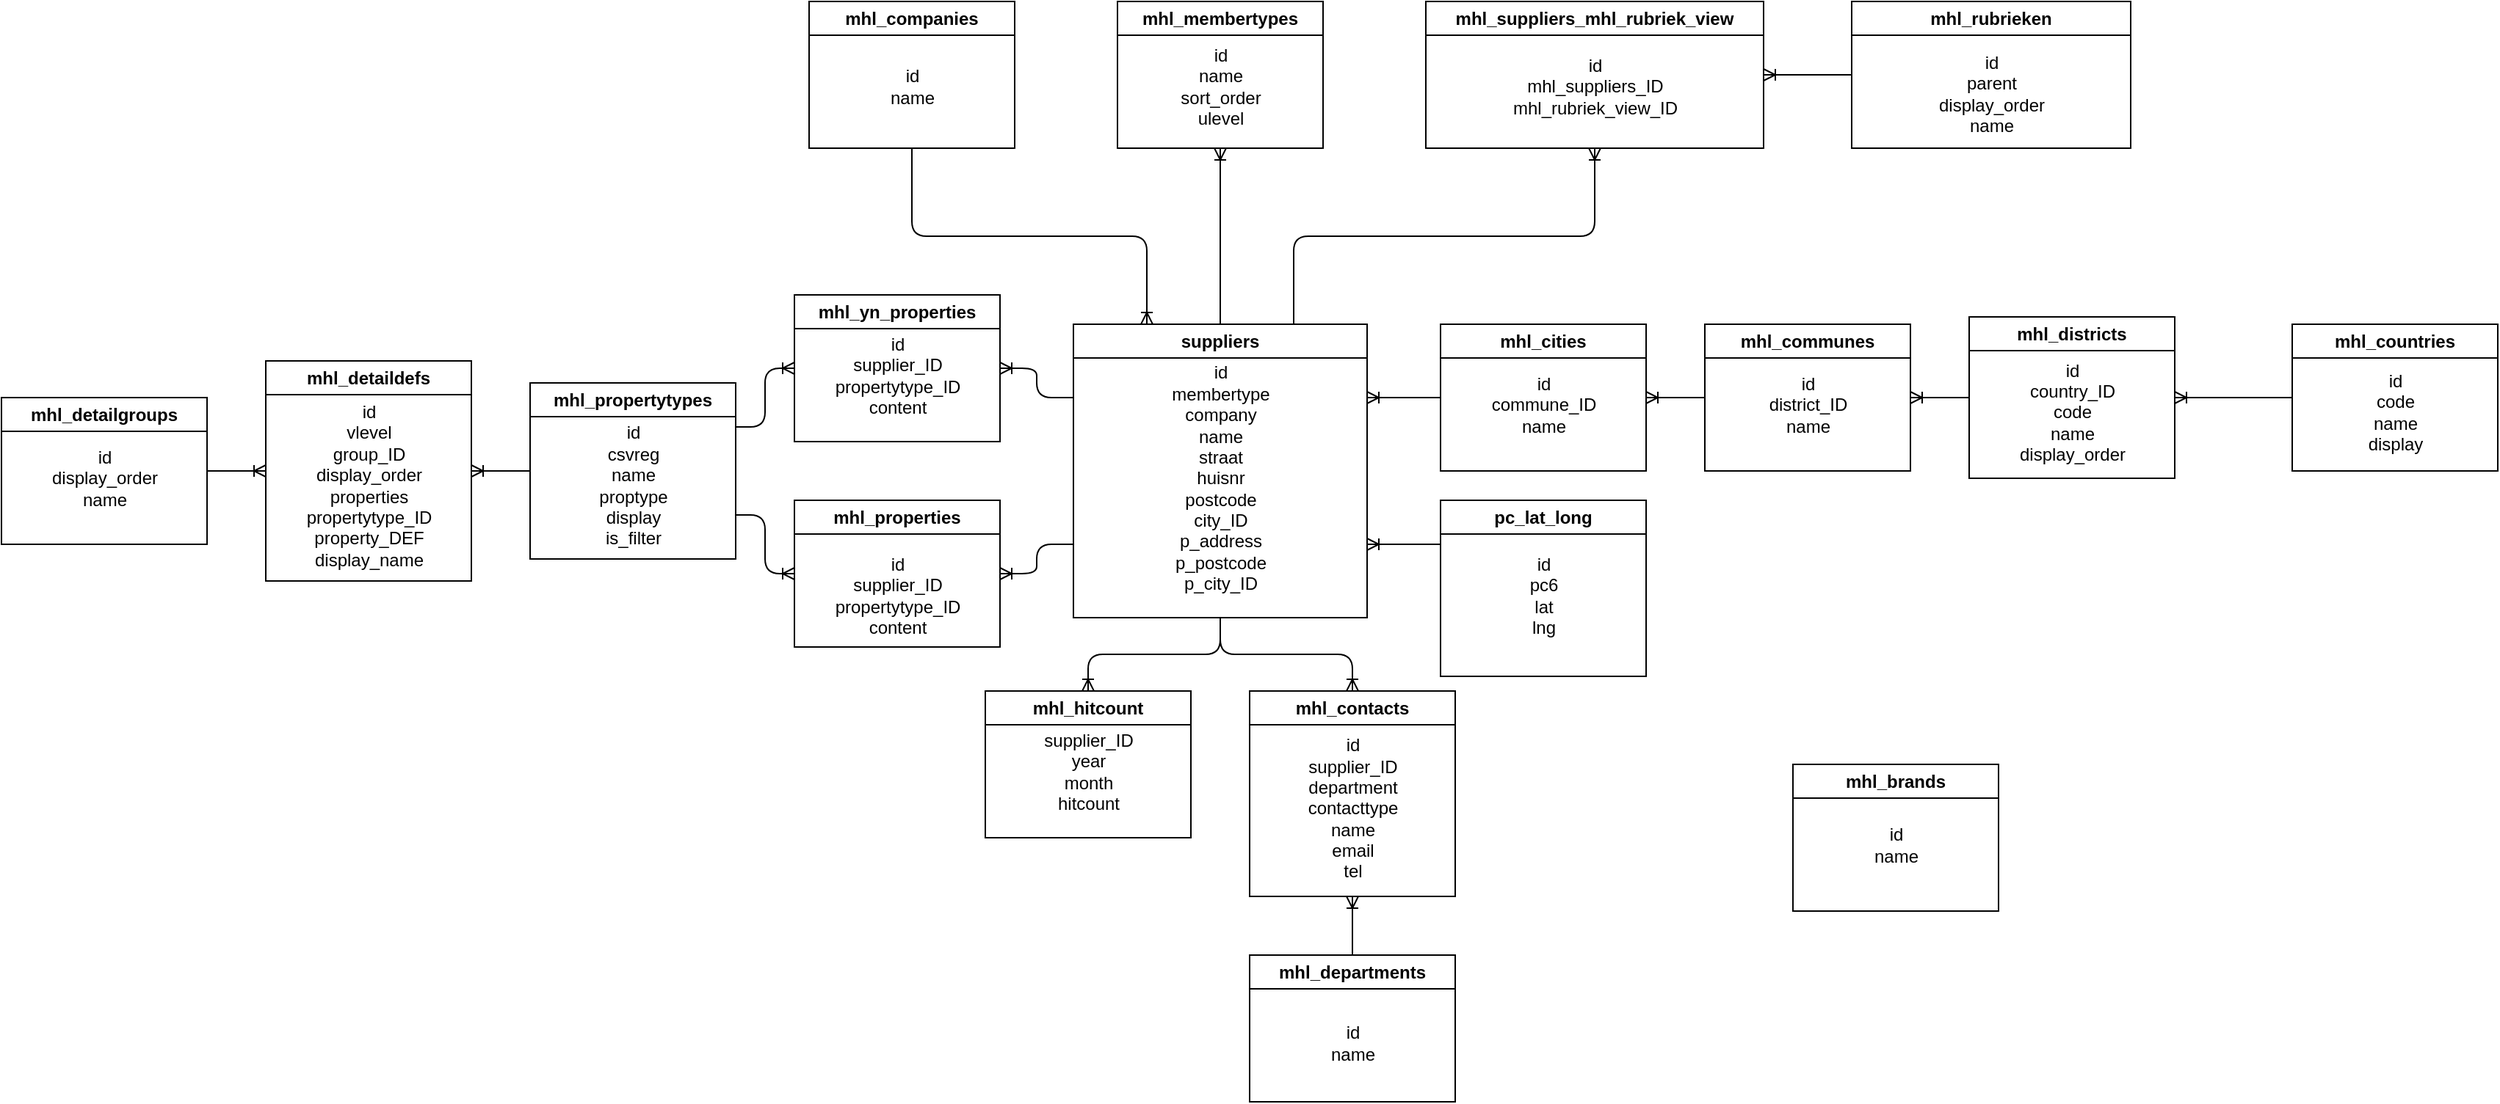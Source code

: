 <mxfile>
    <diagram id="S1GNPO0mFxfOkr_b8TGO" name="Page-1">
        <mxGraphModel dx="2767" dy="2331" grid="1" gridSize="10" guides="1" tooltips="1" connect="1" arrows="1" fold="1" page="1" pageScale="1" pageWidth="827" pageHeight="1169" background="#FFFFFF" math="0" shadow="0">
            <root>
                <mxCell id="0"/>
                <mxCell id="1" parent="0"/>
                <mxCell id="2" value="mhl_cities" style="swimlane;whiteSpace=wrap;html=1;" vertex="1" parent="1">
                    <mxGeometry x="530" y="120" width="140" height="100" as="geometry"/>
                </mxCell>
                <mxCell id="16" value="id&lt;div&gt;commune_ID&lt;/div&gt;&lt;div&gt;name&lt;/div&gt;" style="text;html=1;align=center;verticalAlign=middle;resizable=0;points=[];autosize=1;strokeColor=none;fillColor=none;" vertex="1" parent="2">
                    <mxGeometry x="25" y="25" width="90" height="60" as="geometry"/>
                </mxCell>
                <mxCell id="3" value="mhl_suppliers_mhl_rubriek_view" style="swimlane;whiteSpace=wrap;html=1;" vertex="1" parent="1">
                    <mxGeometry x="520" y="-100" width="230" height="100" as="geometry"/>
                </mxCell>
                <mxCell id="35" value="id&lt;div&gt;mhl_suppliers_ID&lt;/div&gt;&lt;div&gt;mhl_rubriek_view_ID&lt;/div&gt;" style="text;html=1;align=center;verticalAlign=middle;resizable=0;points=[];autosize=1;strokeColor=none;fillColor=none;" vertex="1" parent="3">
                    <mxGeometry x="45" y="28" width="140" height="60" as="geometry"/>
                </mxCell>
                <mxCell id="4" value="mhl_rubrieken" style="swimlane;whiteSpace=wrap;html=1;" vertex="1" parent="1">
                    <mxGeometry x="810" y="-100" width="190" height="100" as="geometry"/>
                </mxCell>
                <mxCell id="36" value="id&lt;div&gt;parent&lt;/div&gt;&lt;div&gt;display_order&lt;/div&gt;&lt;div&gt;name&lt;/div&gt;" style="text;html=1;align=center;verticalAlign=middle;resizable=0;points=[];autosize=1;strokeColor=none;fillColor=none;" vertex="1" parent="4">
                    <mxGeometry x="45" y="28" width="100" height="70" as="geometry"/>
                </mxCell>
                <mxCell id="5" value="mhl_membertypes" style="swimlane;whiteSpace=wrap;html=1;" vertex="1" parent="1">
                    <mxGeometry x="310" y="-100" width="140" height="100" as="geometry"/>
                </mxCell>
                <mxCell id="34" value="id&lt;div&gt;name&lt;/div&gt;&lt;div&gt;sort_order&lt;/div&gt;&lt;div&gt;ulevel&lt;/div&gt;" style="text;html=1;align=center;verticalAlign=middle;resizable=0;points=[];autosize=1;strokeColor=none;fillColor=none;" vertex="1" parent="5">
                    <mxGeometry x="30" y="23" width="80" height="70" as="geometry"/>
                </mxCell>
                <mxCell id="6" value="suppliers" style="swimlane;whiteSpace=wrap;html=1;" vertex="1" parent="1">
                    <mxGeometry x="280" y="120" width="200" height="200" as="geometry"/>
                </mxCell>
                <mxCell id="15" value="id&lt;div&gt;membertype&lt;/div&gt;&lt;div&gt;company&lt;/div&gt;&lt;div&gt;name&lt;/div&gt;&lt;div&gt;straat&lt;/div&gt;&lt;div&gt;huisnr&lt;/div&gt;&lt;div&gt;postcode&lt;/div&gt;&lt;div&gt;city_ID&lt;/div&gt;&lt;div&gt;p_address&lt;/div&gt;&lt;div&gt;p_postcode&lt;/div&gt;&lt;div&gt;p_city_ID&lt;/div&gt;" style="text;html=1;align=center;verticalAlign=middle;resizable=0;points=[];autosize=1;strokeColor=none;fillColor=none;" vertex="1" parent="6">
                    <mxGeometry x="55" y="20" width="90" height="170" as="geometry"/>
                </mxCell>
                <mxCell id="7" value="mhl_contacts" style="swimlane;whiteSpace=wrap;html=1;" vertex="1" parent="1">
                    <mxGeometry x="400" y="370" width="140" height="140" as="geometry"/>
                </mxCell>
                <mxCell id="30" value="id&lt;div&gt;supplier_ID&lt;/div&gt;&lt;div&gt;department&lt;/div&gt;&lt;div&gt;contacttype&lt;/div&gt;&lt;div&gt;name&lt;/div&gt;&lt;div&gt;email&lt;/div&gt;&lt;div&gt;tel&lt;/div&gt;" style="text;html=1;align=center;verticalAlign=middle;resizable=0;points=[];autosize=1;strokeColor=none;fillColor=none;" vertex="1" parent="7">
                    <mxGeometry x="30" y="25" width="80" height="110" as="geometry"/>
                </mxCell>
                <mxCell id="8" value="mhl_communes" style="swimlane;whiteSpace=wrap;html=1;" vertex="1" parent="1">
                    <mxGeometry x="710" y="120" width="140" height="100" as="geometry"/>
                </mxCell>
                <mxCell id="17" value="id&lt;div&gt;district_ID&lt;/div&gt;&lt;div&gt;name&lt;/div&gt;" style="text;html=1;align=center;verticalAlign=middle;resizable=0;points=[];autosize=1;strokeColor=none;fillColor=none;" vertex="1" parent="8">
                    <mxGeometry x="30" y="25" width="80" height="60" as="geometry"/>
                </mxCell>
                <mxCell id="9" value="mhl_propertytypes" style="swimlane;whiteSpace=wrap;html=1;" vertex="1" parent="1">
                    <mxGeometry x="-90" y="160" width="140" height="120" as="geometry"/>
                </mxCell>
                <mxCell id="25" value="id&lt;div&gt;csvreg&lt;/div&gt;&lt;div&gt;name&lt;/div&gt;&lt;div&gt;proptype&lt;/div&gt;&lt;div&gt;display&lt;/div&gt;&lt;div&gt;is_filter&lt;/div&gt;" style="text;html=1;align=center;verticalAlign=middle;resizable=0;points=[];autosize=1;strokeColor=none;fillColor=none;" vertex="1" parent="9">
                    <mxGeometry x="35" y="20" width="70" height="100" as="geometry"/>
                </mxCell>
                <mxCell id="10" value="mhl_detaildefs" style="swimlane;whiteSpace=wrap;html=1;" vertex="1" parent="1">
                    <mxGeometry x="-270" y="145" width="140" height="150" as="geometry"/>
                </mxCell>
                <mxCell id="26" value="id&lt;div&gt;vlevel&lt;/div&gt;&lt;div&gt;group_ID&lt;/div&gt;&lt;div&gt;display_order&lt;/div&gt;&lt;div&gt;properties&lt;/div&gt;&lt;div&gt;propertytype_ID&lt;/div&gt;&lt;div&gt;property_DEF&lt;/div&gt;&lt;div&gt;display_name&lt;/div&gt;" style="text;html=1;align=center;verticalAlign=middle;resizable=0;points=[];autosize=1;strokeColor=none;fillColor=none;" vertex="1" parent="10">
                    <mxGeometry x="15" y="20" width="110" height="130" as="geometry"/>
                </mxCell>
                <mxCell id="11" value="mhl_hitcount" style="swimlane;whiteSpace=wrap;html=1;" vertex="1" parent="1">
                    <mxGeometry x="220" y="370" width="140" height="100" as="geometry"/>
                </mxCell>
                <mxCell id="29" value="supplier_ID&lt;div&gt;year&lt;/div&gt;&lt;div&gt;month&lt;/div&gt;&lt;div&gt;hitcount&lt;/div&gt;" style="text;html=1;align=center;verticalAlign=middle;resizable=0;points=[];autosize=1;strokeColor=none;fillColor=none;" vertex="1" parent="11">
                    <mxGeometry x="30" y="20" width="80" height="70" as="geometry"/>
                </mxCell>
                <mxCell id="12" value="mhl_yn_properties" style="swimlane;whiteSpace=wrap;html=1;" vertex="1" parent="1">
                    <mxGeometry x="90" y="100" width="140" height="100" as="geometry"/>
                </mxCell>
                <mxCell id="22" value="id&lt;div&gt;supplier_ID&lt;/div&gt;&lt;div&gt;propertytype_ID&lt;/div&gt;&lt;div&gt;content&lt;/div&gt;" style="text;html=1;align=center;verticalAlign=middle;resizable=0;points=[];autosize=1;strokeColor=none;fillColor=none;" vertex="1" parent="12">
                    <mxGeometry x="15" y="20" width="110" height="70" as="geometry"/>
                </mxCell>
                <mxCell id="13" value="mhl_departments" style="swimlane;whiteSpace=wrap;html=1;" vertex="1" parent="1">
                    <mxGeometry x="400" y="550" width="140" height="100" as="geometry"/>
                </mxCell>
                <mxCell id="31" value="id&lt;div&gt;name&lt;/div&gt;" style="text;html=1;align=center;verticalAlign=middle;resizable=0;points=[];autosize=1;strokeColor=none;fillColor=none;" vertex="1" parent="13">
                    <mxGeometry x="45" y="40" width="50" height="40" as="geometry"/>
                </mxCell>
                <mxCell id="18" value="mhl_districts" style="swimlane;whiteSpace=wrap;html=1;" vertex="1" parent="1">
                    <mxGeometry x="890" y="115" width="140" height="110" as="geometry"/>
                </mxCell>
                <mxCell id="19" value="id&lt;div&gt;country_ID&lt;/div&gt;&lt;div&gt;code&lt;/div&gt;&lt;div&gt;name&lt;/div&gt;&lt;div&gt;display_order&lt;/div&gt;" style="text;html=1;align=center;verticalAlign=middle;resizable=0;points=[];autosize=1;strokeColor=none;fillColor=none;" vertex="1" parent="18">
                    <mxGeometry x="20" y="20" width="100" height="90" as="geometry"/>
                </mxCell>
                <mxCell id="20" value="mhl_countries" style="swimlane;whiteSpace=wrap;html=1;" vertex="1" parent="1">
                    <mxGeometry x="1110" y="120" width="140" height="100" as="geometry"/>
                </mxCell>
                <mxCell id="21" value="id&lt;div&gt;code&lt;div&gt;name&lt;/div&gt;&lt;/div&gt;&lt;div&gt;display&lt;/div&gt;" style="text;html=1;align=center;verticalAlign=middle;resizable=0;points=[];autosize=1;strokeColor=none;fillColor=none;" vertex="1" parent="20">
                    <mxGeometry x="40" y="25" width="60" height="70" as="geometry"/>
                </mxCell>
                <mxCell id="23" value="mhl_properties" style="swimlane;whiteSpace=wrap;html=1;" vertex="1" parent="1">
                    <mxGeometry x="90" y="240" width="140" height="100" as="geometry"/>
                </mxCell>
                <mxCell id="24" value="id&lt;div&gt;supplier_ID&lt;/div&gt;&lt;div&gt;propertytype_ID&lt;/div&gt;&lt;div&gt;content&lt;/div&gt;" style="text;html=1;align=center;verticalAlign=middle;resizable=0;points=[];autosize=1;strokeColor=none;fillColor=none;" vertex="1" parent="23">
                    <mxGeometry x="15" y="30" width="110" height="70" as="geometry"/>
                </mxCell>
                <mxCell id="27" value="mhl_detailgroups" style="swimlane;whiteSpace=wrap;html=1;" vertex="1" parent="1">
                    <mxGeometry x="-450" y="170" width="140" height="100" as="geometry"/>
                </mxCell>
                <mxCell id="28" value="id&lt;div&gt;display_order&lt;div&gt;name&lt;/div&gt;&lt;/div&gt;" style="text;html=1;align=center;verticalAlign=middle;resizable=0;points=[];autosize=1;strokeColor=none;fillColor=none;" vertex="1" parent="27">
                    <mxGeometry x="20" y="25" width="100" height="60" as="geometry"/>
                </mxCell>
                <mxCell id="32" value="mhl_companies" style="swimlane;whiteSpace=wrap;html=1;" vertex="1" parent="1">
                    <mxGeometry x="100" y="-100" width="140" height="100" as="geometry"/>
                </mxCell>
                <mxCell id="33" value="id&lt;div&gt;name&lt;/div&gt;" style="text;html=1;align=center;verticalAlign=middle;resizable=0;points=[];autosize=1;strokeColor=none;fillColor=none;" vertex="1" parent="32">
                    <mxGeometry x="45" y="38" width="50" height="40" as="geometry"/>
                </mxCell>
                <mxCell id="37" value="pc_lat_long" style="swimlane;whiteSpace=wrap;html=1;" vertex="1" parent="1">
                    <mxGeometry x="530" y="240" width="140" height="120" as="geometry"/>
                </mxCell>
                <mxCell id="41" value="id&lt;div&gt;pc6&lt;/div&gt;&lt;div&gt;lat&lt;/div&gt;&lt;div&gt;lng&lt;/div&gt;" style="text;html=1;align=center;verticalAlign=middle;resizable=0;points=[];autosize=1;strokeColor=none;fillColor=none;" vertex="1" parent="37">
                    <mxGeometry x="50" y="30" width="40" height="70" as="geometry"/>
                </mxCell>
                <mxCell id="38" value="mhl_brands" style="swimlane;whiteSpace=wrap;html=1;" vertex="1" parent="1">
                    <mxGeometry x="770" y="420" width="140" height="100" as="geometry"/>
                </mxCell>
                <mxCell id="39" value="id&lt;div&gt;name&lt;/div&gt;" style="text;html=1;align=center;verticalAlign=middle;resizable=0;points=[];autosize=1;strokeColor=none;fillColor=none;" vertex="1" parent="38">
                    <mxGeometry x="45" y="35" width="50" height="40" as="geometry"/>
                </mxCell>
                <mxCell id="46" value="" style="fontSize=12;html=1;endArrow=ERoneToMany;entryX=1;entryY=0.5;entryDx=0;entryDy=0;exitX=0;exitY=0.5;exitDx=0;exitDy=0;" edge="1" parent="1" source="20" target="18">
                    <mxGeometry width="100" height="100" relative="1" as="geometry">
                        <mxPoint x="360" y="370" as="sourcePoint"/>
                        <mxPoint x="890" y="260" as="targetPoint"/>
                    </mxGeometry>
                </mxCell>
                <mxCell id="48" value="" style="fontSize=12;html=1;endArrow=ERoneToMany;exitX=0;exitY=0.5;exitDx=0;exitDy=0;entryX=1;entryY=0.5;entryDx=0;entryDy=0;" edge="1" parent="1" source="18" target="8">
                    <mxGeometry width="100" height="100" relative="1" as="geometry">
                        <mxPoint x="360" y="370" as="sourcePoint"/>
                        <mxPoint x="460" y="270" as="targetPoint"/>
                    </mxGeometry>
                </mxCell>
                <mxCell id="49" value="" style="edgeStyle=entityRelationEdgeStyle;fontSize=12;html=1;endArrow=ERoneToMany;entryX=1;entryY=0.25;entryDx=0;entryDy=0;exitX=0;exitY=0.5;exitDx=0;exitDy=0;" edge="1" parent="1" source="2" target="6">
                    <mxGeometry width="100" height="100" relative="1" as="geometry">
                        <mxPoint x="360" y="370" as="sourcePoint"/>
                        <mxPoint x="460" y="270" as="targetPoint"/>
                    </mxGeometry>
                </mxCell>
                <mxCell id="50" value="" style="edgeStyle=entityRelationEdgeStyle;fontSize=12;html=1;endArrow=ERoneToMany;exitX=0;exitY=0.5;exitDx=0;exitDy=0;entryX=1;entryY=0.5;entryDx=0;entryDy=0;" edge="1" parent="1" source="8" target="2">
                    <mxGeometry width="100" height="100" relative="1" as="geometry">
                        <mxPoint x="360" y="370" as="sourcePoint"/>
                        <mxPoint x="460" y="270" as="targetPoint"/>
                    </mxGeometry>
                </mxCell>
                <mxCell id="51" value="" style="edgeStyle=orthogonalEdgeStyle;fontSize=12;html=1;endArrow=ERoneToMany;exitX=0.5;exitY=1;exitDx=0;exitDy=0;entryX=0.5;entryY=0;entryDx=0;entryDy=0;" edge="1" parent="1" source="6" target="11">
                    <mxGeometry width="100" height="100" relative="1" as="geometry">
                        <mxPoint x="50" y="520" as="sourcePoint"/>
                        <mxPoint x="150" y="420" as="targetPoint"/>
                    </mxGeometry>
                </mxCell>
                <mxCell id="52" value="" style="edgeStyle=orthogonalEdgeStyle;fontSize=12;html=1;endArrow=ERoneToMany;exitX=0.5;exitY=1;exitDx=0;exitDy=0;entryX=0.5;entryY=0;entryDx=0;entryDy=0;" edge="1" parent="1" source="6" target="7">
                    <mxGeometry width="100" height="100" relative="1" as="geometry">
                        <mxPoint x="730" y="520" as="sourcePoint"/>
                        <mxPoint x="830" y="420" as="targetPoint"/>
                    </mxGeometry>
                </mxCell>
                <mxCell id="55" value="" style="fontSize=12;html=1;endArrow=ERoneToMany;entryX=0.5;entryY=1;entryDx=0;entryDy=0;exitX=0.5;exitY=0;exitDx=0;exitDy=0;" edge="1" parent="1" source="13" target="7">
                    <mxGeometry width="100" height="100" relative="1" as="geometry">
                        <mxPoint x="360" y="370" as="sourcePoint"/>
                        <mxPoint x="460" y="270" as="targetPoint"/>
                    </mxGeometry>
                </mxCell>
                <mxCell id="56" value="" style="edgeStyle=orthogonalEdgeStyle;fontSize=12;html=1;endArrow=ERoneToMany;exitX=0;exitY=0.75;exitDx=0;exitDy=0;entryX=1;entryY=0.5;entryDx=0;entryDy=0;" edge="1" parent="1" source="6" target="23">
                    <mxGeometry width="100" height="100" relative="1" as="geometry">
                        <mxPoint x="360" y="370" as="sourcePoint"/>
                        <mxPoint x="460" y="270" as="targetPoint"/>
                    </mxGeometry>
                </mxCell>
                <mxCell id="57" value="" style="edgeStyle=orthogonalEdgeStyle;fontSize=12;html=1;endArrow=ERoneToMany;exitX=0;exitY=0.25;exitDx=0;exitDy=0;entryX=1;entryY=0.5;entryDx=0;entryDy=0;" edge="1" parent="1" source="6" target="12">
                    <mxGeometry width="100" height="100" relative="1" as="geometry">
                        <mxPoint x="360" y="370" as="sourcePoint"/>
                        <mxPoint x="460" y="270" as="targetPoint"/>
                    </mxGeometry>
                </mxCell>
                <mxCell id="58" value="" style="edgeStyle=orthogonalEdgeStyle;fontSize=12;html=1;endArrow=ERoneToMany;exitX=1;exitY=0.75;exitDx=0;exitDy=0;entryX=0;entryY=0.5;entryDx=0;entryDy=0;" edge="1" parent="1" source="9" target="23">
                    <mxGeometry width="100" height="100" relative="1" as="geometry">
                        <mxPoint x="-180" y="440" as="sourcePoint"/>
                        <mxPoint y="430" as="targetPoint"/>
                    </mxGeometry>
                </mxCell>
                <mxCell id="60" value="" style="edgeStyle=entityRelationEdgeStyle;fontSize=12;html=1;endArrow=ERoneToMany;exitX=0;exitY=0.5;exitDx=0;exitDy=0;entryX=1;entryY=0.5;entryDx=0;entryDy=0;" edge="1" parent="1" source="9" target="10">
                    <mxGeometry width="100" height="100" relative="1" as="geometry">
                        <mxPoint x="-290" y="460" as="sourcePoint"/>
                        <mxPoint x="-190" y="360" as="targetPoint"/>
                    </mxGeometry>
                </mxCell>
                <mxCell id="61" value="" style="fontSize=12;html=1;endArrow=ERoneToMany;entryX=0;entryY=0.5;entryDx=0;entryDy=0;exitX=1;exitY=0.5;exitDx=0;exitDy=0;" edge="1" parent="1" source="27" target="10">
                    <mxGeometry width="100" height="100" relative="1" as="geometry">
                        <mxPoint x="-320" y="310" as="sourcePoint"/>
                        <mxPoint x="-380" y="420" as="targetPoint"/>
                    </mxGeometry>
                </mxCell>
                <mxCell id="62" value="" style="edgeStyle=orthogonalEdgeStyle;fontSize=12;html=1;endArrow=ERoneToMany;entryX=0.25;entryY=0;entryDx=0;entryDy=0;exitX=0.5;exitY=1;exitDx=0;exitDy=0;" edge="1" parent="1" source="32" target="6">
                    <mxGeometry width="100" height="100" relative="1" as="geometry">
                        <mxPoint x="-110" y="20" as="sourcePoint"/>
                        <mxPoint x="-10" y="-80" as="targetPoint"/>
                    </mxGeometry>
                </mxCell>
                <mxCell id="63" value="" style="fontSize=12;html=1;endArrow=ERoneToMany;exitX=0.5;exitY=0;exitDx=0;exitDy=0;entryX=0.5;entryY=1;entryDx=0;entryDy=0;" edge="1" parent="1" source="6" target="5">
                    <mxGeometry width="100" height="100" relative="1" as="geometry">
                        <mxPoint x="460" y="40" as="sourcePoint"/>
                        <mxPoint x="380" y="50" as="targetPoint"/>
                    </mxGeometry>
                </mxCell>
                <mxCell id="64" value="" style="edgeStyle=orthogonalEdgeStyle;fontSize=12;html=1;endArrow=ERoneToMany;exitX=0.75;exitY=0;exitDx=0;exitDy=0;entryX=0.5;entryY=1;entryDx=0;entryDy=0;" edge="1" parent="1" source="6" target="3">
                    <mxGeometry width="100" height="100" relative="1" as="geometry">
                        <mxPoint x="510" y="115" as="sourcePoint"/>
                        <mxPoint x="610" y="15" as="targetPoint"/>
                    </mxGeometry>
                </mxCell>
                <mxCell id="65" value="" style="edgeStyle=entityRelationEdgeStyle;fontSize=12;html=1;endArrow=ERoneToMany;exitX=0;exitY=0.5;exitDx=0;exitDy=0;entryX=1;entryY=0.5;entryDx=0;entryDy=0;" edge="1" parent="1" source="4" target="3">
                    <mxGeometry width="100" height="100" relative="1" as="geometry">
                        <mxPoint x="830" y="40" as="sourcePoint"/>
                        <mxPoint x="800" y="-10" as="targetPoint"/>
                    </mxGeometry>
                </mxCell>
                <mxCell id="66" value="" style="edgeStyle=orthogonalEdgeStyle;fontSize=12;html=1;endArrow=ERoneToMany;entryX=0;entryY=0.5;entryDx=0;entryDy=0;exitX=1;exitY=0.25;exitDx=0;exitDy=0;" edge="1" parent="1" source="9" target="12">
                    <mxGeometry width="100" height="100" relative="1" as="geometry">
                        <mxPoint x="20" y="80" as="sourcePoint"/>
                        <mxPoint x="49.5" y="130" as="targetPoint"/>
                    </mxGeometry>
                </mxCell>
                <mxCell id="68" value="" style="fontSize=12;html=1;endArrow=ERoneToMany;exitX=0;exitY=0.25;exitDx=0;exitDy=0;" edge="1" parent="1" source="37">
                    <mxGeometry width="100" height="100" relative="1" as="geometry">
                        <mxPoint x="855" y="380" as="sourcePoint"/>
                        <mxPoint x="480" y="270" as="targetPoint"/>
                        <Array as="points"/>
                    </mxGeometry>
                </mxCell>
            </root>
        </mxGraphModel>
    </diagram>
</mxfile>